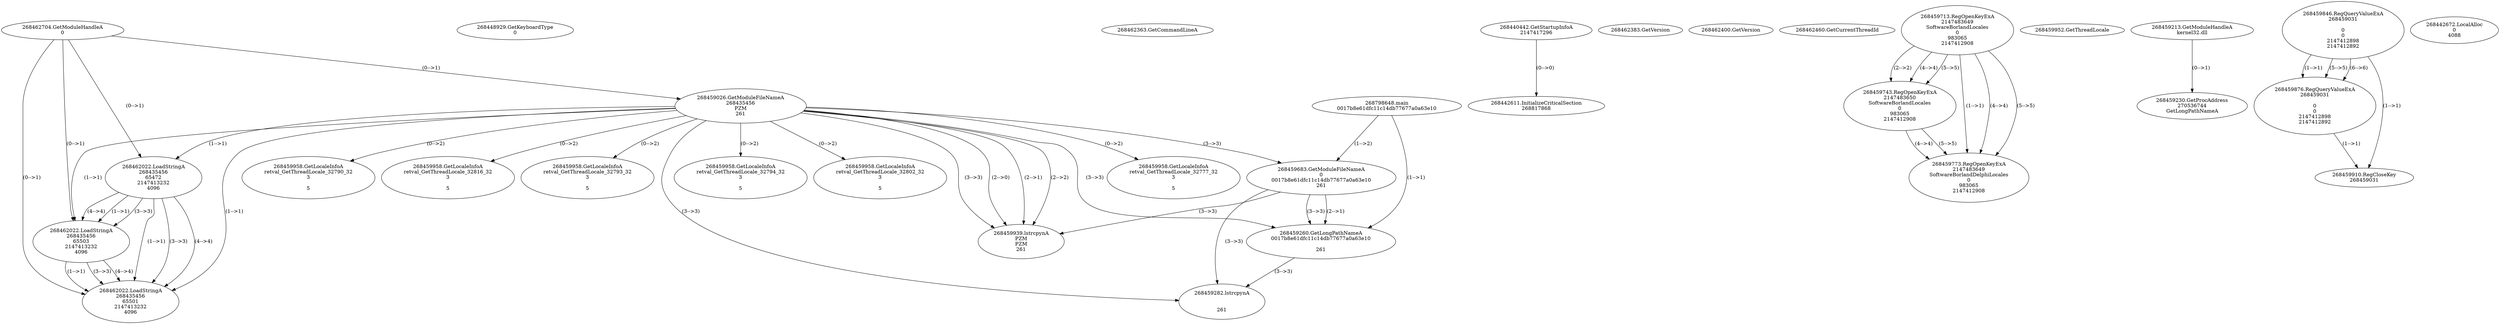// Global SCDG with merge call
digraph {
	0 [label="268798648.main
0017b8e61dfc11c14db77677a0a63e10"]
	1 [label="268462704.GetModuleHandleA
0"]
	2 [label="268448929.GetKeyboardType
0"]
	3 [label="268462363.GetCommandLineA
"]
	4 [label="268440442.GetStartupInfoA
2147417296"]
	5 [label="268462383.GetVersion
"]
	6 [label="268462400.GetVersion
"]
	7 [label="268462460.GetCurrentThreadId
"]
	8 [label="268459026.GetModuleFileNameA
268435456
PZM
261"]
	1 -> 8 [label="(0-->1)"]
	9 [label="268459683.GetModuleFileNameA
0
0017b8e61dfc11c14db77677a0a63e10
261"]
	0 -> 9 [label="(1-->2)"]
	8 -> 9 [label="(3-->3)"]
	10 [label="268459713.RegOpenKeyExA
2147483649
Software\Borland\Locales
0
983065
2147412908"]
	11 [label="268459743.RegOpenKeyExA
2147483650
Software\Borland\Locales
0
983065
2147412908"]
	10 -> 11 [label="(2-->2)"]
	10 -> 11 [label="(4-->4)"]
	10 -> 11 [label="(5-->5)"]
	12 [label="268459773.RegOpenKeyExA
2147483649
Software\Borland\Delphi\Locales
0
983065
2147412908"]
	10 -> 12 [label="(1-->1)"]
	10 -> 12 [label="(4-->4)"]
	11 -> 12 [label="(4-->4)"]
	10 -> 12 [label="(5-->5)"]
	11 -> 12 [label="(5-->5)"]
	13 [label="268459939.lstrcpynA
PZM
PZM
261"]
	8 -> 13 [label="(2-->1)"]
	8 -> 13 [label="(2-->2)"]
	8 -> 13 [label="(3-->3)"]
	9 -> 13 [label="(3-->3)"]
	8 -> 13 [label="(2-->0)"]
	14 [label="268459952.GetThreadLocale
"]
	15 [label="268459958.GetLocaleInfoA
retval_GetThreadLocale_32777_32
3

5"]
	8 -> 15 [label="(0-->2)"]
	16 [label="268462022.LoadStringA
268435456
65472
2147413232
4096"]
	1 -> 16 [label="(0-->1)"]
	8 -> 16 [label="(1-->1)"]
	17 [label="268442611.InitializeCriticalSection
268817868"]
	4 -> 17 [label="(0-->0)"]
	18 [label="268459213.GetModuleHandleA
kernel32.dll"]
	19 [label="268459230.GetProcAddress
270536744
GetLongPathNameA"]
	18 -> 19 [label="(0-->1)"]
	20 [label="268459260.GetLongPathNameA
0017b8e61dfc11c14db77677a0a63e10

261"]
	0 -> 20 [label="(1-->1)"]
	9 -> 20 [label="(2-->1)"]
	8 -> 20 [label="(3-->3)"]
	9 -> 20 [label="(3-->3)"]
	21 [label="268459282.lstrcpynA


261"]
	8 -> 21 [label="(3-->3)"]
	9 -> 21 [label="(3-->3)"]
	20 -> 21 [label="(3-->3)"]
	22 [label="268459846.RegQueryValueExA
268459031

0
0
2147412898
2147412892"]
	23 [label="268459876.RegQueryValueExA
268459031

0
0
2147412898
2147412892"]
	22 -> 23 [label="(1-->1)"]
	22 -> 23 [label="(5-->5)"]
	22 -> 23 [label="(6-->6)"]
	24 [label="268459910.RegCloseKey
268459031"]
	22 -> 24 [label="(1-->1)"]
	23 -> 24 [label="(1-->1)"]
	25 [label="268459958.GetLocaleInfoA
retval_GetThreadLocale_32790_32
3

5"]
	8 -> 25 [label="(0-->2)"]
	26 [label="268462022.LoadStringA
268435456
65503
2147413232
4096"]
	1 -> 26 [label="(0-->1)"]
	8 -> 26 [label="(1-->1)"]
	16 -> 26 [label="(1-->1)"]
	16 -> 26 [label="(3-->3)"]
	16 -> 26 [label="(4-->4)"]
	27 [label="268462022.LoadStringA
268435456
65501
2147413232
4096"]
	1 -> 27 [label="(0-->1)"]
	8 -> 27 [label="(1-->1)"]
	16 -> 27 [label="(1-->1)"]
	26 -> 27 [label="(1-->1)"]
	16 -> 27 [label="(3-->3)"]
	26 -> 27 [label="(3-->3)"]
	16 -> 27 [label="(4-->4)"]
	26 -> 27 [label="(4-->4)"]
	28 [label="268459958.GetLocaleInfoA
retval_GetThreadLocale_32816_32
3

5"]
	8 -> 28 [label="(0-->2)"]
	29 [label="268459958.GetLocaleInfoA
retval_GetThreadLocale_32793_32
3

5"]
	8 -> 29 [label="(0-->2)"]
	30 [label="268442672.LocalAlloc
0
4088"]
	31 [label="268459958.GetLocaleInfoA
retval_GetThreadLocale_32794_32
3

5"]
	8 -> 31 [label="(0-->2)"]
	32 [label="268459958.GetLocaleInfoA
retval_GetThreadLocale_32802_32
3

5"]
	8 -> 32 [label="(0-->2)"]
}

